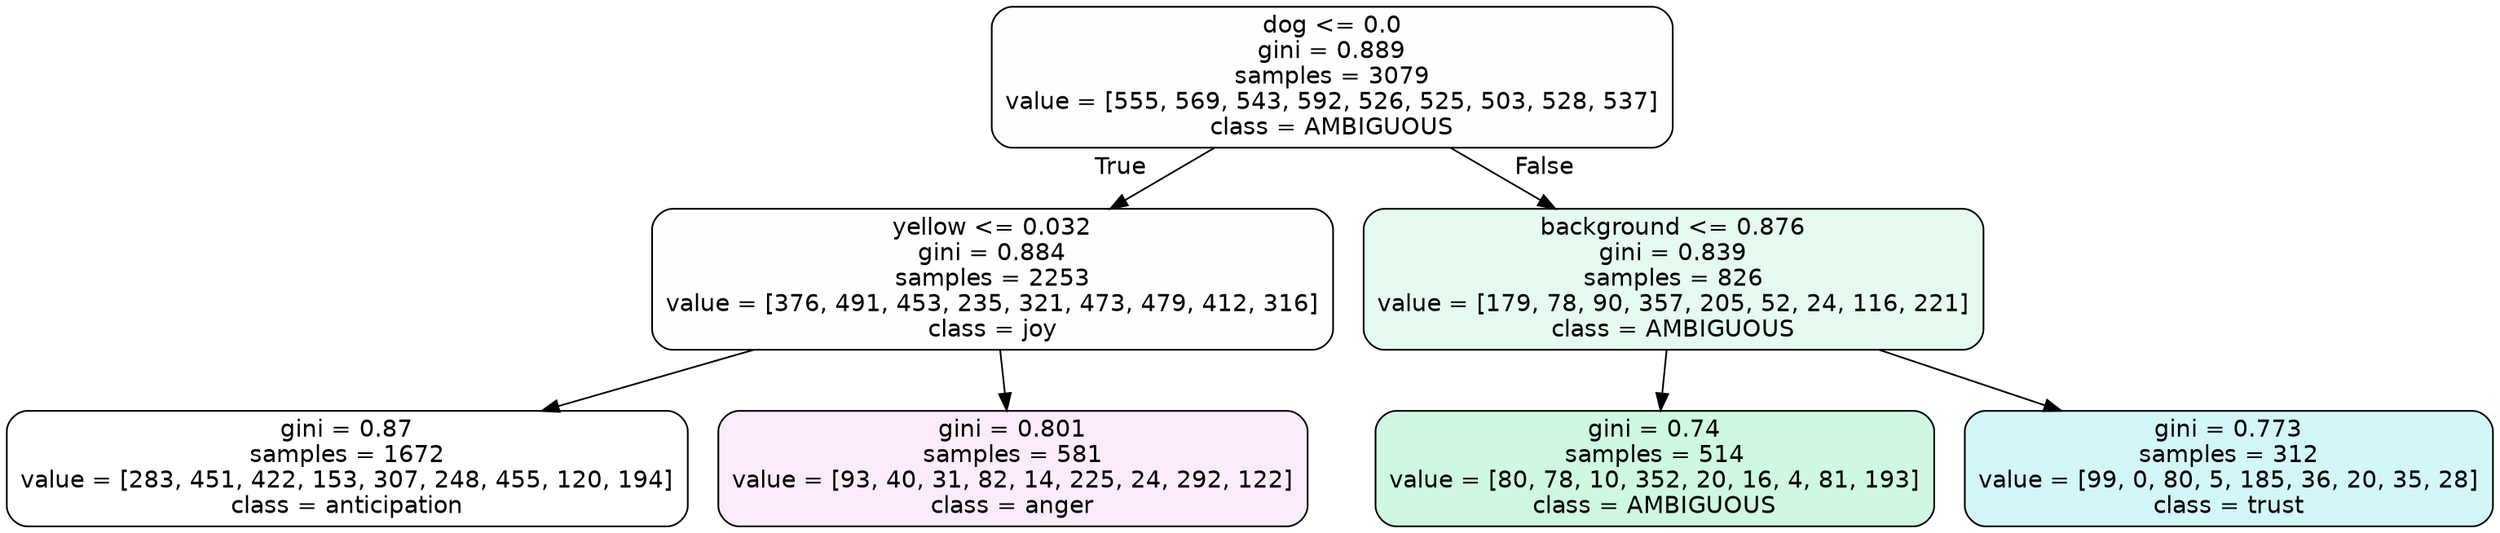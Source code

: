 digraph Tree {
node [shape=box, style="filled, rounded", color="black", fontname=helvetica] ;
edge [fontname=helvetica] ;
0 [label="dog <= 0.0\ngini = 0.889\nsamples = 3079\nvalue = [555, 569, 543, 592, 526, 525, 503, 528, 537]\nclass = AMBIGUOUS", fillcolor="#39e58101"] ;
1 [label="yellow <= 0.032\ngini = 0.884\nsamples = 2253\nvalue = [376, 491, 453, 235, 321, 473, 479, 412, 316]\nclass = joy", fillcolor="#d7e53901"] ;
0 -> 1 [labeldistance=2.5, labelangle=45, headlabel="True"] ;
2 [label="gini = 0.87\nsamples = 1672\nvalue = [283, 451, 422, 153, 307, 248, 455, 120, 194]\nclass = anticipation", fillcolor="#8139e500"] ;
1 -> 2 ;
3 [label="gini = 0.801\nsamples = 581\nvalue = [93, 40, 31, 82, 14, 225, 24, 292, 122]\nclass = anger", fillcolor="#e539d718"] ;
1 -> 3 ;
4 [label="background <= 0.876\ngini = 0.839\nsamples = 826\nvalue = [179, 78, 90, 357, 205, 52, 24, 116, 221]\nclass = AMBIGUOUS", fillcolor="#39e5811f"] ;
0 -> 4 [labeldistance=2.5, labelangle=-45, headlabel="False"] ;
5 [label="gini = 0.74\nsamples = 514\nvalue = [80, 78, 10, 352, 20, 16, 4, 81, 193]\nclass = AMBIGUOUS", fillcolor="#39e5813f"] ;
4 -> 5 ;
6 [label="gini = 0.773\nsamples = 312\nvalue = [99, 0, 80, 5, 185, 36, 20, 35, 28]\nclass = trust", fillcolor="#39d7e538"] ;
4 -> 6 ;
}